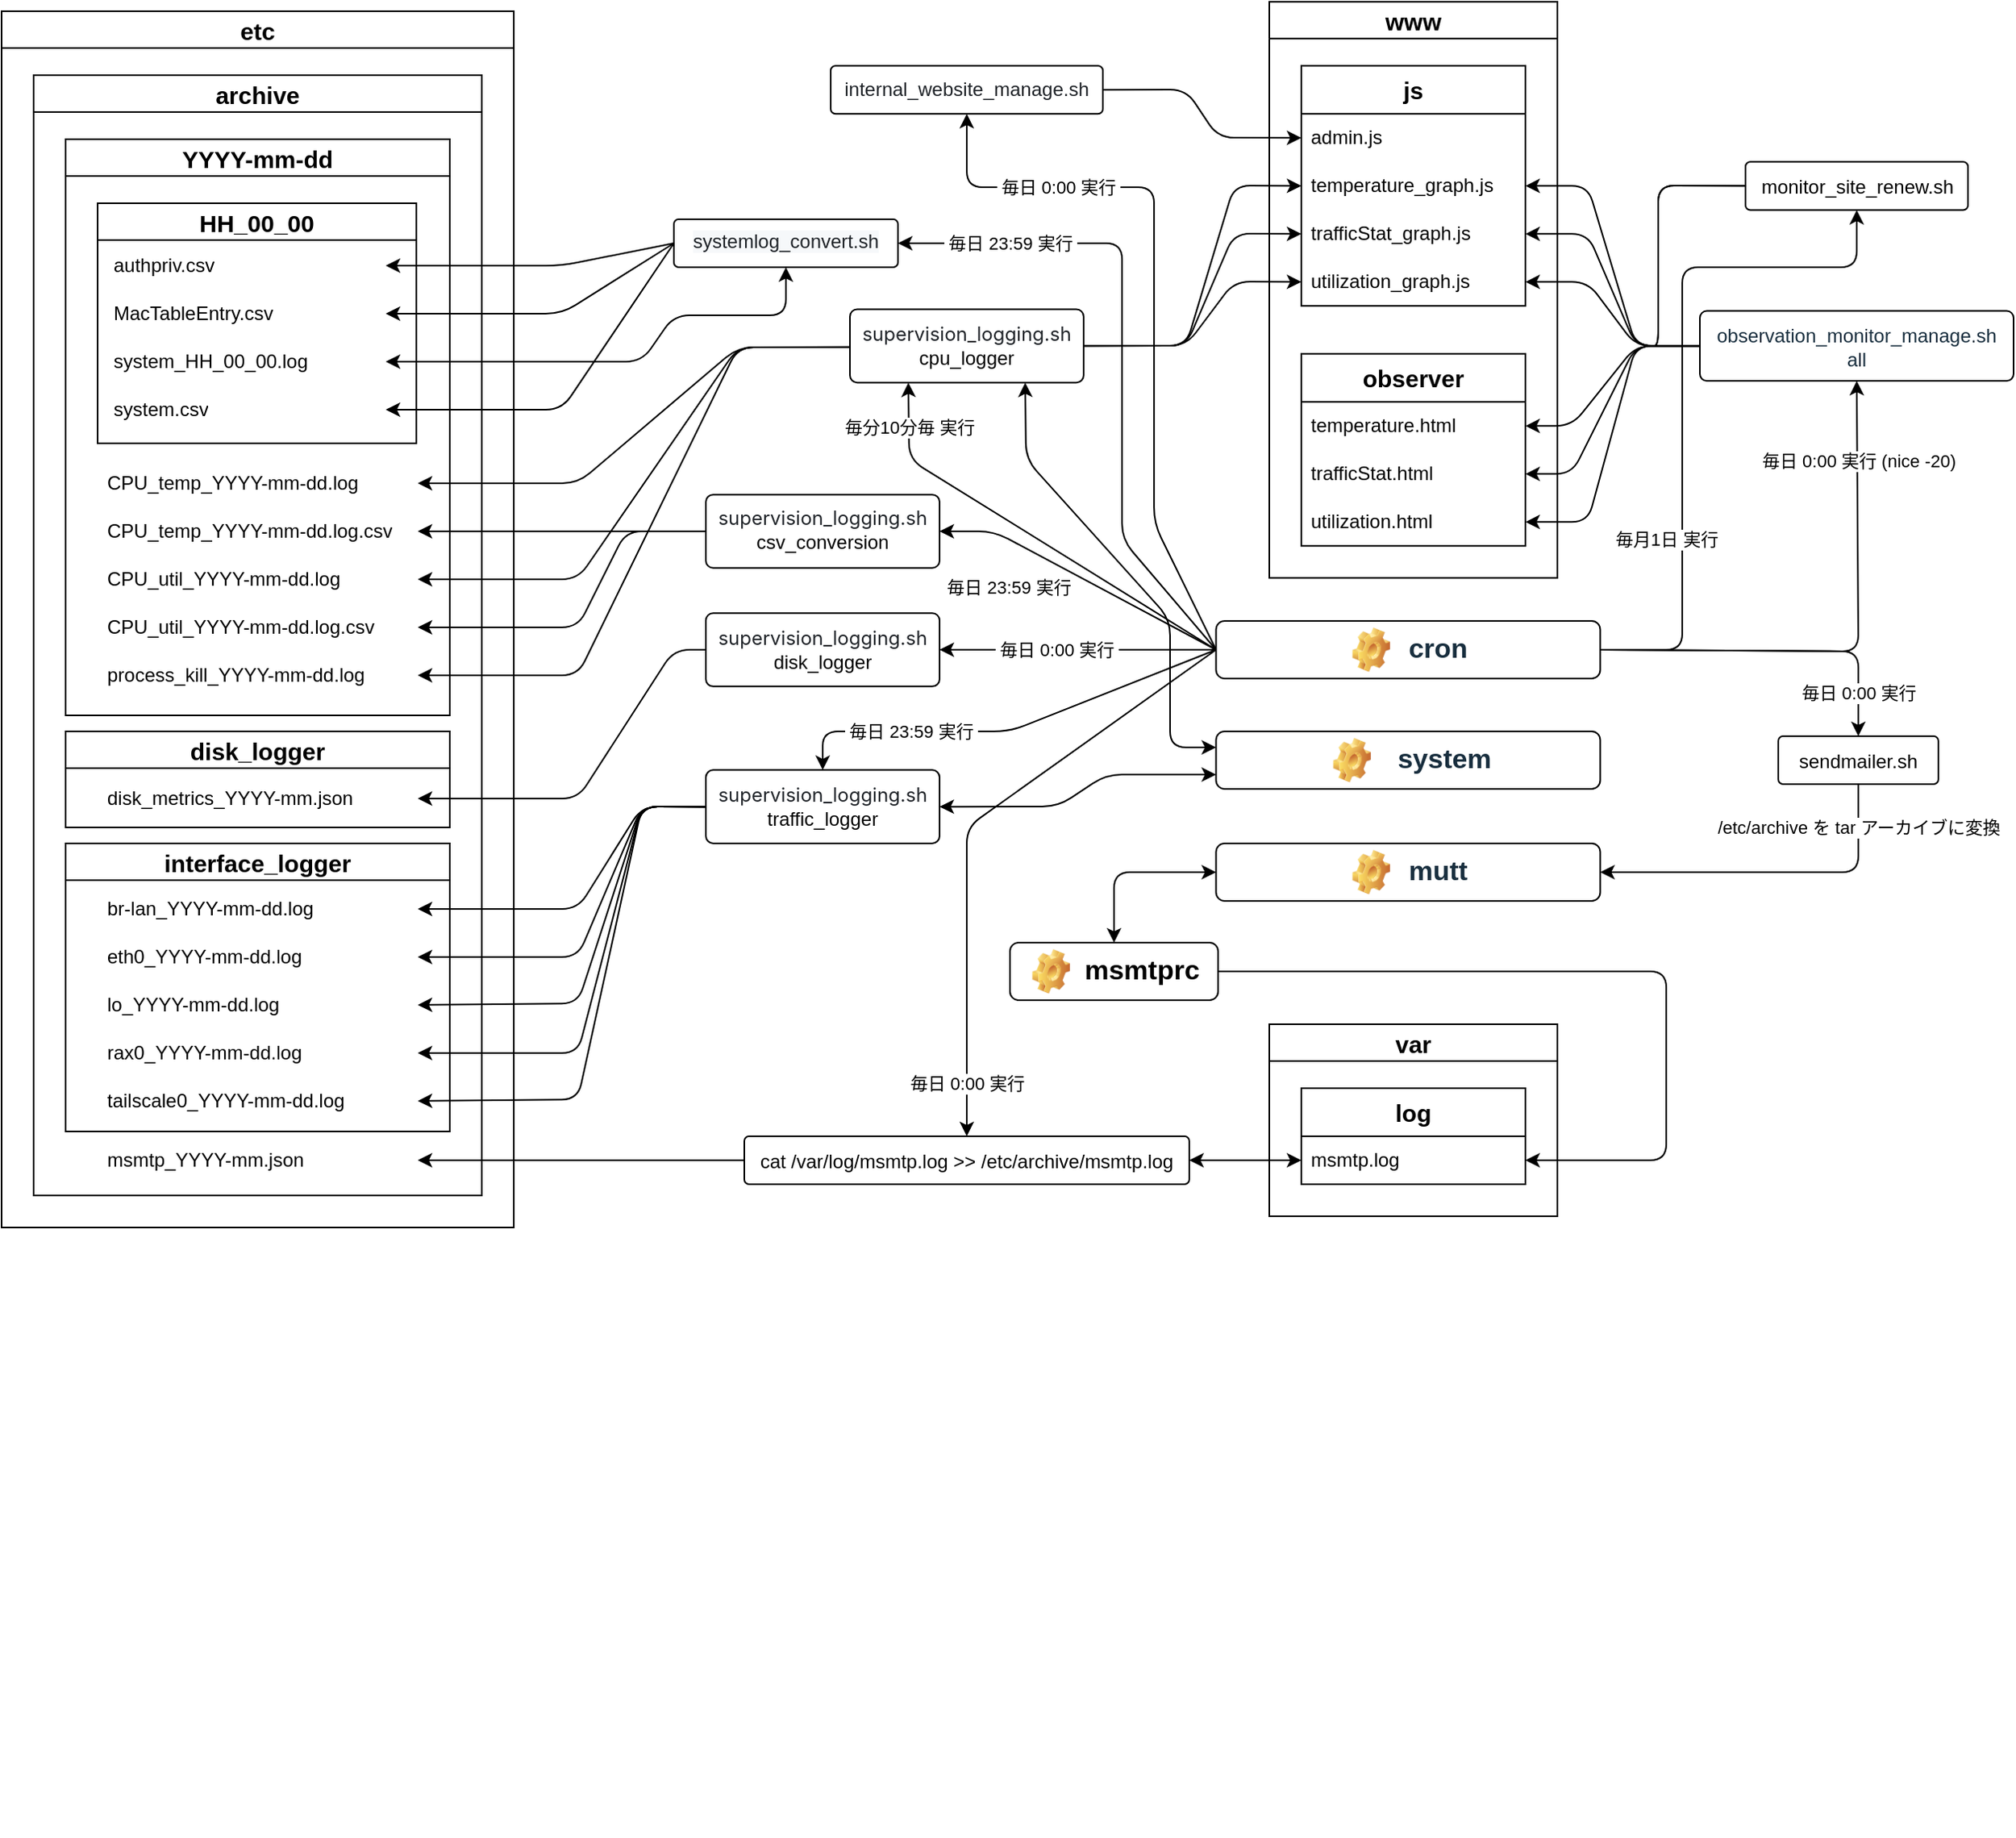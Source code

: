 <mxfile version="24.7.17">
  <diagram name="ページ1" id="POTG8XySrepqZoLcC0DG">
    <mxGraphModel dx="5267" dy="4436" grid="1" gridSize="10" guides="1" tooltips="1" connect="1" arrows="1" fold="1" page="1" pageScale="1" pageWidth="827" pageHeight="1169" math="0" shadow="0">
      <root>
        <mxCell id="0" />
        <mxCell id="1" parent="0" />
        <mxCell id="xPqBgnL-eaIDLJrNf_FH-5" value="&lt;font style=&quot;font-size: 15px;&quot;&gt;js&lt;/font&gt;" style="swimlane;fontStyle=1;childLayout=stackLayout;horizontal=1;startSize=30;horizontalStack=0;resizeParent=1;resizeParentMax=0;resizeLast=0;collapsible=1;marginBottom=0;whiteSpace=wrap;html=1;" parent="1" vertex="1">
          <mxGeometry x="52" y="174.15" width="140" height="150" as="geometry" />
        </mxCell>
        <UserObject label="admin.js" id="xPqBgnL-eaIDLJrNf_FH-6">
          <mxCell style="text;strokeColor=none;fillColor=none;align=left;verticalAlign=middle;spacingLeft=4;spacingRight=4;overflow=hidden;points=[[0,0.5],[1,0.5]];portConstraint=eastwest;rotatable=0;whiteSpace=wrap;html=1;" parent="xPqBgnL-eaIDLJrNf_FH-5" vertex="1">
            <mxGeometry y="30" width="140" height="30" as="geometry" />
          </mxCell>
        </UserObject>
        <mxCell id="xPqBgnL-eaIDLJrNf_FH-7" value="temperature_graph.js" style="text;strokeColor=none;fillColor=none;align=left;verticalAlign=middle;spacingLeft=4;spacingRight=4;overflow=hidden;points=[[0,0.5],[1,0.5]];portConstraint=eastwest;rotatable=0;whiteSpace=wrap;html=1;" parent="xPqBgnL-eaIDLJrNf_FH-5" vertex="1">
          <mxGeometry y="60" width="140" height="30" as="geometry" />
        </mxCell>
        <mxCell id="xPqBgnL-eaIDLJrNf_FH-8" value="trafficStat_graph.js" style="text;strokeColor=none;fillColor=none;align=left;verticalAlign=middle;spacingLeft=4;spacingRight=4;overflow=hidden;points=[[0,0.5],[1,0.5]];portConstraint=eastwest;rotatable=0;whiteSpace=wrap;html=1;" parent="xPqBgnL-eaIDLJrNf_FH-5" vertex="1">
          <mxGeometry y="90" width="140" height="30" as="geometry" />
        </mxCell>
        <UserObject label="utilization_graph.js" id="xPqBgnL-eaIDLJrNf_FH-9">
          <mxCell style="text;strokeColor=none;fillColor=none;align=left;verticalAlign=middle;spacingLeft=4;spacingRight=4;overflow=hidden;points=[[0,0.5],[1,0.5]];portConstraint=eastwest;rotatable=0;whiteSpace=wrap;html=1;" parent="xPqBgnL-eaIDLJrNf_FH-5" vertex="1">
            <mxGeometry y="120" width="140" height="30" as="geometry" />
          </mxCell>
        </UserObject>
        <mxCell id="xPqBgnL-eaIDLJrNf_FH-11" value="&lt;font style=&quot;font-size: 15px;&quot;&gt;www&lt;/font&gt;" style="swimlane;whiteSpace=wrap;html=1;" parent="1" vertex="1">
          <mxGeometry x="32" y="134.15" width="180" height="360" as="geometry" />
        </mxCell>
        <mxCell id="xPqBgnL-eaIDLJrNf_FH-1" value="&lt;font style=&quot;font-size: 15px;&quot;&gt;observer&lt;/font&gt;" style="swimlane;fontStyle=1;childLayout=stackLayout;horizontal=1;startSize=30;horizontalStack=0;resizeParent=1;resizeParentMax=0;resizeLast=0;collapsible=1;marginBottom=0;whiteSpace=wrap;html=1;" parent="xPqBgnL-eaIDLJrNf_FH-11" vertex="1">
          <mxGeometry x="20" y="220" width="140" height="120" as="geometry" />
        </mxCell>
        <mxCell id="xPqBgnL-eaIDLJrNf_FH-2" value="temperature.html" style="text;strokeColor=none;fillColor=none;align=left;verticalAlign=middle;spacingLeft=4;spacingRight=4;overflow=hidden;points=[[0,0.5],[1,0.5]];portConstraint=eastwest;rotatable=0;whiteSpace=wrap;html=1;" parent="xPqBgnL-eaIDLJrNf_FH-1" vertex="1">
          <mxGeometry y="30" width="140" height="30" as="geometry" />
        </mxCell>
        <mxCell id="xPqBgnL-eaIDLJrNf_FH-3" value="trafficStat.html" style="text;strokeColor=none;fillColor=none;align=left;verticalAlign=middle;spacingLeft=4;spacingRight=4;overflow=hidden;points=[[0,0.5],[1,0.5]];portConstraint=eastwest;rotatable=0;whiteSpace=wrap;html=1;" parent="xPqBgnL-eaIDLJrNf_FH-1" vertex="1">
          <mxGeometry y="60" width="140" height="30" as="geometry" />
        </mxCell>
        <mxCell id="xPqBgnL-eaIDLJrNf_FH-4" value="utilization.html" style="text;strokeColor=none;fillColor=none;align=left;verticalAlign=middle;spacingLeft=4;spacingRight=4;overflow=hidden;points=[[0,0.5],[1,0.5]];portConstraint=eastwest;rotatable=0;whiteSpace=wrap;html=1;" parent="xPqBgnL-eaIDLJrNf_FH-1" vertex="1">
          <mxGeometry y="90" width="140" height="30" as="geometry" />
        </mxCell>
        <mxCell id="xPqBgnL-eaIDLJrNf_FH-190" value="" style="html=1;rounded=1;curved=0;sourcePerimeterSpacing=0;targetPerimeterSpacing=0;startSize=6;endSize=6;noEdgeStyle=1;orthogonal=1;entryX=1;entryY=0.5;entryDx=0;entryDy=0;exitX=0;exitY=0.5;exitDx=0;exitDy=0;" parent="1" source="xPqBgnL-eaIDLJrNf_FH-167" target="xPqBgnL-eaIDLJrNf_FH-7" edge="1">
          <mxGeometry relative="1" as="geometry">
            <mxPoint x="222" y="231.65" as="sourcePoint" />
            <mxPoint x="272" y="204.15" as="targetPoint" />
            <Array as="points">
              <mxPoint x="261" y="349.15" />
              <mxPoint x="231" y="249.15" />
            </Array>
          </mxGeometry>
        </mxCell>
        <mxCell id="xPqBgnL-eaIDLJrNf_FH-196" value="" style="html=1;rounded=1;curved=0;sourcePerimeterSpacing=0;targetPerimeterSpacing=0;startSize=6;endSize=6;noEdgeStyle=1;orthogonal=1;entryX=1;entryY=0.5;entryDx=0;entryDy=0;exitX=0;exitY=0.5;exitDx=0;exitDy=0;" parent="1" source="xPqBgnL-eaIDLJrNf_FH-167" target="xPqBgnL-eaIDLJrNf_FH-8" edge="1">
          <mxGeometry relative="1" as="geometry">
            <mxPoint x="382" y="275.15" as="sourcePoint" />
            <mxPoint x="202" y="259.15" as="targetPoint" />
            <Array as="points">
              <mxPoint x="261" y="349.15" />
              <mxPoint x="231" y="279.15" />
            </Array>
          </mxGeometry>
        </mxCell>
        <mxCell id="xPqBgnL-eaIDLJrNf_FH-197" value="" style="html=1;rounded=1;curved=0;sourcePerimeterSpacing=0;targetPerimeterSpacing=0;startSize=6;endSize=6;noEdgeStyle=1;orthogonal=1;entryX=1;entryY=0.5;entryDx=0;entryDy=0;exitX=0;exitY=0.5;exitDx=0;exitDy=0;" parent="1" source="xPqBgnL-eaIDLJrNf_FH-167" target="xPqBgnL-eaIDLJrNf_FH-9" edge="1">
          <mxGeometry relative="1" as="geometry">
            <mxPoint x="382" y="275.15" as="sourcePoint" />
            <mxPoint x="202" y="289.15" as="targetPoint" />
            <Array as="points">
              <mxPoint x="261" y="349.15" />
              <mxPoint x="231" y="309.15" />
            </Array>
          </mxGeometry>
        </mxCell>
        <mxCell id="_yV6Y9GvnwlzQ7EZrmGs-10" value="" style="html=1;rounded=1;curved=0;sourcePerimeterSpacing=0;targetPerimeterSpacing=0;startSize=6;endSize=6;noEdgeStyle=1;orthogonal=1;entryX=0;entryY=0.5;entryDx=0;entryDy=0;exitX=1;exitY=0.5;exitDx=0;exitDy=0;" parent="1" source="_yV6Y9GvnwlzQ7EZrmGs-13" target="xPqBgnL-eaIDLJrNf_FH-7" edge="1">
          <mxGeometry relative="1" as="geometry">
            <mxPoint x="-139" y="344.15" as="sourcePoint" />
            <mxPoint x="-219" y="394.15" as="targetPoint" />
            <Array as="points">
              <mxPoint x="-20" y="349" />
              <mxPoint x="10" y="249" />
            </Array>
          </mxGeometry>
        </mxCell>
        <mxCell id="_yV6Y9GvnwlzQ7EZrmGs-11" value="" style="html=1;rounded=1;curved=0;sourcePerimeterSpacing=0;targetPerimeterSpacing=0;startSize=6;endSize=6;noEdgeStyle=1;orthogonal=1;entryX=0;entryY=0.5;entryDx=0;entryDy=0;exitX=1;exitY=0.5;exitDx=0;exitDy=0;strokeColor=default;" parent="1" source="_yV6Y9GvnwlzQ7EZrmGs-13" target="xPqBgnL-eaIDLJrNf_FH-8" edge="1">
          <mxGeometry relative="1" as="geometry">
            <mxPoint x="-99" y="404.15" as="sourcePoint" />
            <mxPoint x="52" y="509.15" as="targetPoint" />
            <Array as="points">
              <mxPoint x="-20" y="349" />
              <mxPoint x="10" y="279" />
            </Array>
          </mxGeometry>
        </mxCell>
        <mxCell id="_yV6Y9GvnwlzQ7EZrmGs-12" value="" style="html=1;rounded=1;curved=0;sourcePerimeterSpacing=0;targetPerimeterSpacing=0;startSize=6;endSize=6;noEdgeStyle=1;orthogonal=1;entryX=0;entryY=0.5;entryDx=0;entryDy=0;exitX=1;exitY=0.5;exitDx=0;exitDy=0;" parent="1" source="_yV6Y9GvnwlzQ7EZrmGs-13" target="xPqBgnL-eaIDLJrNf_FH-9" edge="1">
          <mxGeometry relative="1" as="geometry">
            <mxPoint x="-159" y="364.15" as="sourcePoint" />
            <mxPoint x="-6" y="524.15" as="targetPoint" />
            <Array as="points">
              <mxPoint x="-20" y="349" />
              <mxPoint x="10" y="309" />
            </Array>
          </mxGeometry>
        </mxCell>
        <mxCell id="_yV6Y9GvnwlzQ7EZrmGs-13" value="&lt;span style=&quot;color: rgb(31, 35, 40); font-family: -apple-system, &amp;quot;system-ui&amp;quot;, &amp;quot;Segoe UI&amp;quot;, &amp;quot;Noto Sans&amp;quot;, Helvetica, Arial, sans-serif, &amp;quot;Apple Color Emoji&amp;quot;, &amp;quot;Segoe UI Emoji&amp;quot;; background-color: rgb(255, 255, 255);&quot;&gt;supervision_logging.sh&lt;/span&gt;&lt;div&gt;&lt;p style=&quot;margin: 0px; font-variant-numeric: normal; font-variant-east-asian: normal; font-variant-alternates: normal; font-size-adjust: none; font-kerning: auto; font-optical-sizing: auto; font-feature-settings: normal; font-variation-settings: normal; font-variant-position: normal; font-stretch: normal; line-height: normal; color: rgb(0, 0, 0);&quot; class=&quot;p1&quot;&gt;cpu_logger&lt;/p&gt;&lt;/div&gt;" style="rounded=1;arcSize=10;whiteSpace=wrap;html=1;align=center;spacingBottom=1;spacingTop=0;labelBackgroundColor=none;fillColor=default;strokeColor=#000000;fontColor=#182E3E;" parent="1" vertex="1">
          <mxGeometry x="-230" y="326.23" width="146" height="45.85" as="geometry" />
        </mxCell>
        <mxCell id="_yV6Y9GvnwlzQ7EZrmGs-17" value="&lt;span style=&quot;color: rgb(31, 35, 40); text-align: start; background-color: rgb(255, 255, 255);&quot;&gt;&lt;font face=&quot;Helvetica&quot; style=&quot;font-size: 12px;&quot;&gt;internal_website_manage.sh&lt;/font&gt;&lt;/span&gt;" style="rounded=1;arcSize=10;whiteSpace=wrap;html=1;align=center;spacingBottom=0;spacingTop=0;labelBackgroundColor=none;fillColor=default;strokeColor=#000000;fontColor=#182E3E;" parent="1" vertex="1">
          <mxGeometry x="-242" y="174.15" width="170" height="30" as="geometry" />
        </mxCell>
        <mxCell id="_yV6Y9GvnwlzQ7EZrmGs-18" value="" style="endArrow=classic;html=1;rounded=1;entryX=0.5;entryY=1;entryDx=0;entryDy=0;exitX=0;exitY=0.5;exitDx=0;exitDy=0;curved=0;" parent="1" source="_yV6Y9GvnwlzQ7EZrmGs-44" target="_yV6Y9GvnwlzQ7EZrmGs-17" edge="1">
          <mxGeometry width="50" height="50" relative="1" as="geometry">
            <mxPoint x="37" y="78.15" as="sourcePoint" />
            <mxPoint x="-161" y="344.15" as="targetPoint" />
            <Array as="points">
              <mxPoint x="-40" y="460" />
              <mxPoint x="-40" y="320" />
              <mxPoint x="-40" y="250" />
              <mxPoint x="-110" y="250" />
              <mxPoint x="-157" y="250" />
            </Array>
          </mxGeometry>
        </mxCell>
        <mxCell id="_yV6Y9GvnwlzQ7EZrmGs-29" value="&amp;nbsp;毎日 0:00 実行&amp;nbsp;" style="edgeLabel;html=1;align=center;verticalAlign=middle;resizable=0;points=[];" parent="_yV6Y9GvnwlzQ7EZrmGs-18" vertex="1" connectable="0">
          <mxGeometry x="0.476" y="1" relative="1" as="geometry">
            <mxPoint x="-18" y="-1" as="offset" />
          </mxGeometry>
        </mxCell>
        <mxCell id="_yV6Y9GvnwlzQ7EZrmGs-19" value="" style="html=1;rounded=1;curved=0;sourcePerimeterSpacing=0;targetPerimeterSpacing=0;startSize=6;endSize=6;noEdgeStyle=1;orthogonal=1;entryX=0;entryY=0.5;entryDx=0;entryDy=0;exitX=1;exitY=0.5;exitDx=0;exitDy=0;" parent="1" source="_yV6Y9GvnwlzQ7EZrmGs-17" target="xPqBgnL-eaIDLJrNf_FH-6" edge="1">
          <mxGeometry relative="1" as="geometry">
            <mxPoint x="-83" y="359.15" as="sourcePoint" />
            <mxPoint x="62" y="409.15" as="targetPoint" />
            <Array as="points">
              <mxPoint x="-20" y="189" />
              <mxPoint y="219" />
            </Array>
          </mxGeometry>
        </mxCell>
        <mxCell id="_yV6Y9GvnwlzQ7EZrmGs-43" value="" style="group" parent="1" vertex="1" connectable="0">
          <mxGeometry y="521" width="240" height="36" as="geometry" />
        </mxCell>
        <mxCell id="_yV6Y9GvnwlzQ7EZrmGs-44" value="" style="rounded=1;whiteSpace=wrap;html=1;" parent="_yV6Y9GvnwlzQ7EZrmGs-43" vertex="1">
          <mxGeometry x="-1.263" width="240" height="36" as="geometry" />
        </mxCell>
        <mxCell id="_yV6Y9GvnwlzQ7EZrmGs-45" value="" style="shape=image;html=1;verticalLabelPosition=bottom;verticalAlign=top;imageAspect=1;aspect=fixed;image=img/clipart/Gear_128x128.png;container=0;labelBackgroundColor=none;fillColor=none;strokeColor=#BAC8D3;fontColor=#182E3E;" parent="_yV6Y9GvnwlzQ7EZrmGs-43" vertex="1">
          <mxGeometry x="83.842" y="4.15" width="23.62" height="27.7" as="geometry" />
        </mxCell>
        <mxCell id="_yV6Y9GvnwlzQ7EZrmGs-46" value="cron" style="text;html=1;align=center;verticalAlign=middle;resizable=0;points=[];autosize=1;strokeColor=none;fillColor=none;fontSize=17;labelBackgroundColor=none;fontColor=#182E3E;fontStyle=1" parent="_yV6Y9GvnwlzQ7EZrmGs-43" vertex="1">
          <mxGeometry x="106.998" y="3.0" width="60" height="30" as="geometry" />
        </mxCell>
        <mxCell id="_yV6Y9GvnwlzQ7EZrmGs-47" value="" style="endArrow=classic;html=1;rounded=1;curved=0;entryX=0.5;entryY=1;entryDx=0;entryDy=0;exitX=1;exitY=0.5;exitDx=0;exitDy=0;" parent="1" source="_yV6Y9GvnwlzQ7EZrmGs-44" target="xPqBgnL-eaIDLJrNf_FH-167" edge="1">
          <mxGeometry width="50" height="50" relative="1" as="geometry">
            <mxPoint x="224" y="78" as="sourcePoint" />
            <mxPoint x="419" y="344" as="targetPoint" />
            <Array as="points">
              <mxPoint x="400" y="540" />
            </Array>
          </mxGeometry>
        </mxCell>
        <mxCell id="_yV6Y9GvnwlzQ7EZrmGs-48" value="毎日 0:00 実行 (nice -20)" style="edgeLabel;html=1;align=center;verticalAlign=middle;resizable=0;points=[];" parent="_yV6Y9GvnwlzQ7EZrmGs-47" vertex="1" connectable="0">
          <mxGeometry x="0.737" relative="1" as="geometry">
            <mxPoint y="6" as="offset" />
          </mxGeometry>
        </mxCell>
        <mxCell id="_yV6Y9GvnwlzQ7EZrmGs-49" value="" style="endArrow=classic;html=1;rounded=1;curved=0;exitX=0;exitY=0.5;exitDx=0;exitDy=0;entryX=0.25;entryY=1;entryDx=0;entryDy=0;" parent="1" source="_yV6Y9GvnwlzQ7EZrmGs-44" target="_yV6Y9GvnwlzQ7EZrmGs-13" edge="1">
          <mxGeometry width="50" height="50" relative="1" as="geometry">
            <mxPoint x="18" y="450" as="sourcePoint" />
            <mxPoint x="-157" y="380" as="targetPoint" />
            <Array as="points">
              <mxPoint x="-193" y="420" />
            </Array>
          </mxGeometry>
        </mxCell>
        <mxCell id="_yV6Y9GvnwlzQ7EZrmGs-50" value="毎分10分毎 実行" style="edgeLabel;html=1;align=center;verticalAlign=middle;resizable=0;points=[];" parent="_yV6Y9GvnwlzQ7EZrmGs-49" vertex="1" connectable="0">
          <mxGeometry x="0.739" relative="1" as="geometry">
            <mxPoint y="-8" as="offset" />
          </mxGeometry>
        </mxCell>
        <mxCell id="_yV6Y9GvnwlzQ7EZrmGs-51" value="&lt;p style=&quot;margin: 0px; font-variant-numeric: normal; font-variant-east-asian: normal; font-variant-alternates: normal; font-size-adjust: none; font-kerning: auto; font-optical-sizing: auto; font-feature-settings: normal; font-variation-settings: normal; font-variant-position: normal; font-stretch: normal; line-height: normal; color: rgb(0, 0, 0); text-align: start;&quot; class=&quot;p1&quot;&gt;cat /var/log/msmtp.log &amp;gt;&amp;gt; /etc/archive/msmtp.log&lt;/p&gt;" style="rounded=1;arcSize=10;whiteSpace=wrap;html=1;align=center;spacingBottom=0;spacingTop=0;labelBackgroundColor=none;fillColor=default;strokeColor=#000000;fontColor=#182E3E;" parent="1" vertex="1">
          <mxGeometry x="-296" y="843" width="278" height="30" as="geometry" />
        </mxCell>
        <mxCell id="_yV6Y9GvnwlzQ7EZrmGs-52" value="" style="group" parent="1" vertex="1" connectable="0">
          <mxGeometry x="32" y="773" width="180" height="120" as="geometry" />
        </mxCell>
        <mxCell id="_yV6Y9GvnwlzQ7EZrmGs-30" value="&lt;font style=&quot;font-size: 15px;&quot;&gt;log&lt;/font&gt;" style="swimlane;fontStyle=1;childLayout=stackLayout;horizontal=1;startSize=30;horizontalStack=0;resizeParent=1;resizeParentMax=0;resizeLast=0;collapsible=1;marginBottom=0;whiteSpace=wrap;html=1;" parent="_yV6Y9GvnwlzQ7EZrmGs-52" vertex="1">
          <mxGeometry x="20" y="40" width="140" height="60" as="geometry" />
        </mxCell>
        <UserObject label="msmtp.log" id="_yV6Y9GvnwlzQ7EZrmGs-31">
          <mxCell style="text;strokeColor=none;fillColor=none;align=left;verticalAlign=middle;spacingLeft=4;spacingRight=4;overflow=hidden;points=[[0,0.5],[1,0.5]];portConstraint=eastwest;rotatable=0;whiteSpace=wrap;html=1;" parent="_yV6Y9GvnwlzQ7EZrmGs-30" vertex="1">
            <mxGeometry y="30" width="140" height="30" as="geometry" />
          </mxCell>
        </UserObject>
        <mxCell id="_yV6Y9GvnwlzQ7EZrmGs-35" value="&lt;font style=&quot;font-size: 15px;&quot;&gt;var&lt;/font&gt;" style="swimlane;whiteSpace=wrap;html=1;" parent="_yV6Y9GvnwlzQ7EZrmGs-52" vertex="1">
          <mxGeometry width="180" height="120" as="geometry" />
        </mxCell>
        <mxCell id="xPqBgnL-eaIDLJrNf_FH-167" value="&lt;font style=&quot;font-size: 12px;&quot;&gt;observation_monitor_manage.sh&lt;/font&gt;&lt;div style=&quot;&quot;&gt;&lt;font style=&quot;font-size: 12px;&quot;&gt;all&lt;/font&gt;&lt;/div&gt;" style="rounded=1;arcSize=10;whiteSpace=wrap;html=1;align=center;spacingBottom=-2;spacingTop=0;labelBackgroundColor=none;fillColor=default;strokeColor=#000000;fontColor=#182E3E;verticalAlign=middle;horizontal=1;spacing=2;" parent="1" vertex="1">
          <mxGeometry x="301" y="327.27" width="196" height="43.77" as="geometry" />
        </mxCell>
        <mxCell id="xPqBgnL-eaIDLJrNf_FH-198" value="" style="html=1;rounded=1;curved=0;sourcePerimeterSpacing=0;targetPerimeterSpacing=0;startSize=6;endSize=6;noEdgeStyle=1;orthogonal=1;entryX=1;entryY=0.5;entryDx=0;entryDy=0;exitX=0;exitY=0.5;exitDx=0;exitDy=0;" parent="1" source="xPqBgnL-eaIDLJrNf_FH-167" target="xPqBgnL-eaIDLJrNf_FH-2" edge="1">
          <mxGeometry relative="1" as="geometry">
            <mxPoint x="382" y="275.15" as="sourcePoint" />
            <mxPoint x="202" y="319.15" as="targetPoint" />
            <Array as="points">
              <mxPoint x="261" y="349.15" />
              <mxPoint x="221" y="399.15" />
            </Array>
          </mxGeometry>
        </mxCell>
        <mxCell id="xPqBgnL-eaIDLJrNf_FH-199" value="" style="html=1;rounded=1;curved=0;sourcePerimeterSpacing=0;targetPerimeterSpacing=0;startSize=6;endSize=6;noEdgeStyle=1;orthogonal=1;entryX=1;entryY=0.5;entryDx=0;entryDy=0;exitX=0;exitY=0.5;exitDx=0;exitDy=0;" parent="1" source="xPqBgnL-eaIDLJrNf_FH-167" target="xPqBgnL-eaIDLJrNf_FH-3" edge="1">
          <mxGeometry relative="1" as="geometry">
            <mxPoint x="392" y="285.15" as="sourcePoint" />
            <mxPoint x="212" y="329.15" as="targetPoint" />
            <Array as="points">
              <mxPoint x="261" y="349.15" />
              <mxPoint x="221" y="429.15" />
            </Array>
          </mxGeometry>
        </mxCell>
        <mxCell id="xPqBgnL-eaIDLJrNf_FH-200" value="" style="html=1;rounded=1;curved=0;sourcePerimeterSpacing=0;targetPerimeterSpacing=0;startSize=6;endSize=6;noEdgeStyle=1;orthogonal=1;entryX=1;entryY=0.5;entryDx=0;entryDy=0;exitX=0;exitY=0.5;exitDx=0;exitDy=0;" parent="1" source="xPqBgnL-eaIDLJrNf_FH-167" target="xPqBgnL-eaIDLJrNf_FH-4" edge="1">
          <mxGeometry relative="1" as="geometry">
            <mxPoint x="402" y="295.15" as="sourcePoint" />
            <mxPoint x="222" y="339.15" as="targetPoint" />
            <Array as="points">
              <mxPoint x="261" y="349.15" />
              <mxPoint x="231" y="459.15" />
            </Array>
          </mxGeometry>
        </mxCell>
        <mxCell id="_yV6Y9GvnwlzQ7EZrmGs-57" value="" style="endArrow=classic;html=1;rounded=1;curved=0;entryX=0.5;entryY=0;entryDx=0;entryDy=0;exitX=0;exitY=0.5;exitDx=0;exitDy=0;" parent="1" source="_yV6Y9GvnwlzQ7EZrmGs-44" target="_yV6Y9GvnwlzQ7EZrmGs-51" edge="1">
          <mxGeometry width="50" height="50" relative="1" as="geometry">
            <mxPoint x="-110" y="540" as="sourcePoint" />
            <mxPoint x="-147" y="382" as="targetPoint" />
            <Array as="points">
              <mxPoint x="-157" y="650" />
            </Array>
          </mxGeometry>
        </mxCell>
        <mxCell id="_yV6Y9GvnwlzQ7EZrmGs-58" value="毎日 0:00 実行" style="edgeLabel;html=1;align=center;verticalAlign=middle;resizable=0;points=[];" parent="_yV6Y9GvnwlzQ7EZrmGs-57" vertex="1" connectable="0">
          <mxGeometry x="0.739" relative="1" as="geometry">
            <mxPoint y="17" as="offset" />
          </mxGeometry>
        </mxCell>
        <mxCell id="_yV6Y9GvnwlzQ7EZrmGs-64" value="" style="group" parent="1" vertex="1" connectable="0">
          <mxGeometry x="-690" y="360" width="380" height="920" as="geometry" />
        </mxCell>
        <mxCell id="_yV6Y9GvnwlzQ7EZrmGs-103" value="" style="group;fillColor=default;" parent="1" vertex="1" connectable="0">
          <mxGeometry x="-760" y="140" width="320" height="760" as="geometry" />
        </mxCell>
        <mxCell id="_yV6Y9GvnwlzQ7EZrmGs-73" value="" style="group" parent="_yV6Y9GvnwlzQ7EZrmGs-103" vertex="1" connectable="0">
          <mxGeometry x="60" y="120" width="200" height="150" as="geometry" />
        </mxCell>
        <mxCell id="_yV6Y9GvnwlzQ7EZrmGs-74" value="&lt;span style=&quot;font-size: 15px;&quot;&gt;HH_00_00&lt;/span&gt;" style="swimlane;whiteSpace=wrap;html=1;" parent="_yV6Y9GvnwlzQ7EZrmGs-73" vertex="1">
          <mxGeometry width="199.13" height="150" as="geometry" />
        </mxCell>
        <UserObject label="system.csv" id="_yV6Y9GvnwlzQ7EZrmGs-84">
          <mxCell style="text;strokeColor=none;fillColor=none;align=left;verticalAlign=middle;spacingLeft=4;spacingRight=4;overflow=hidden;points=[[0,0.5],[1,0.5]];portConstraint=eastwest;rotatable=0;whiteSpace=wrap;html=1;" parent="_yV6Y9GvnwlzQ7EZrmGs-74" vertex="1">
            <mxGeometry x="4" y="114" width="176" height="30" as="geometry" />
          </mxCell>
        </UserObject>
        <UserObject label="authpriv.csv" id="_yV6Y9GvnwlzQ7EZrmGs-80">
          <mxCell style="text;strokeColor=none;fillColor=none;align=left;verticalAlign=middle;spacingLeft=4;spacingRight=4;overflow=hidden;points=[[0,0.5],[1,0.5]];portConstraint=eastwest;rotatable=0;whiteSpace=wrap;html=1;" parent="_yV6Y9GvnwlzQ7EZrmGs-73" vertex="1">
            <mxGeometry x="4" y="24" width="176" height="30" as="geometry" />
          </mxCell>
        </UserObject>
        <UserObject label="MacTableEntry.csv" id="_yV6Y9GvnwlzQ7EZrmGs-81">
          <mxCell style="text;strokeColor=none;fillColor=none;align=left;verticalAlign=middle;spacingLeft=4;spacingRight=4;overflow=hidden;points=[[0,0.5],[1,0.5]];portConstraint=eastwest;rotatable=0;whiteSpace=wrap;html=1;" parent="_yV6Y9GvnwlzQ7EZrmGs-73" vertex="1">
            <mxGeometry x="4" y="54" width="176" height="30" as="geometry" />
          </mxCell>
        </UserObject>
        <UserObject label="system_HH_00_00.log" id="_yV6Y9GvnwlzQ7EZrmGs-82">
          <mxCell style="text;strokeColor=none;fillColor=none;align=left;verticalAlign=middle;spacingLeft=4;spacingRight=4;overflow=hidden;points=[[0,0.5],[1,0.5]];portConstraint=eastwest;rotatable=0;whiteSpace=wrap;html=1;" parent="_yV6Y9GvnwlzQ7EZrmGs-73" vertex="1">
            <mxGeometry x="4" y="84" width="176" height="30" as="geometry" />
          </mxCell>
        </UserObject>
        <mxCell id="_yV6Y9GvnwlzQ7EZrmGs-72" value="&lt;span style=&quot;font-size: 15px;&quot;&gt;YYYY-mm-dd&lt;/span&gt;" style="swimlane;whiteSpace=wrap;html=1;" parent="_yV6Y9GvnwlzQ7EZrmGs-103" vertex="1">
          <mxGeometry x="40" y="80" width="240" height="360" as="geometry" />
        </mxCell>
        <UserObject label="process_kill_YYYY-mm-dd.log" id="_yV6Y9GvnwlzQ7EZrmGs-79">
          <mxCell style="text;strokeColor=none;fillColor=none;align=left;verticalAlign=middle;spacingLeft=4;spacingRight=4;overflow=hidden;points=[[0,0.5],[1,0.5]];portConstraint=eastwest;rotatable=0;whiteSpace=wrap;html=1;" parent="_yV6Y9GvnwlzQ7EZrmGs-103" vertex="1">
            <mxGeometry x="60" y="400" width="200" height="30" as="geometry" />
          </mxCell>
        </UserObject>
        <UserObject label="CPU_util_YYYY-mm-dd.log.csv" id="_yV6Y9GvnwlzQ7EZrmGs-77">
          <mxCell style="text;strokeColor=none;fillColor=none;align=left;verticalAlign=middle;spacingLeft=4;spacingRight=4;overflow=hidden;points=[[0,0.5],[1,0.5]];portConstraint=eastwest;rotatable=0;whiteSpace=wrap;html=1;" parent="_yV6Y9GvnwlzQ7EZrmGs-103" vertex="1">
            <mxGeometry x="60" y="370" width="200" height="30" as="geometry" />
          </mxCell>
        </UserObject>
        <UserObject label="CPU_util_YYYY-mm-dd.log" id="_yV6Y9GvnwlzQ7EZrmGs-76">
          <mxCell style="text;strokeColor=none;fillColor=none;align=left;verticalAlign=middle;spacingLeft=4;spacingRight=4;overflow=hidden;points=[[0,0.5],[1,0.5]];portConstraint=eastwest;rotatable=0;whiteSpace=wrap;html=1;" parent="_yV6Y9GvnwlzQ7EZrmGs-103" vertex="1">
            <mxGeometry x="60" y="340" width="200" height="30" as="geometry" />
          </mxCell>
        </UserObject>
        <UserObject label="CPU_temp_YYYY-mm-dd.log.csv" id="_yV6Y9GvnwlzQ7EZrmGs-75">
          <mxCell style="text;strokeColor=none;fillColor=none;align=left;verticalAlign=middle;spacingLeft=4;spacingRight=4;overflow=hidden;points=[[0,0.5],[1,0.5]];portConstraint=eastwest;rotatable=0;whiteSpace=wrap;html=1;" parent="_yV6Y9GvnwlzQ7EZrmGs-103" vertex="1">
            <mxGeometry x="60" y="310" width="200" height="30" as="geometry" />
          </mxCell>
        </UserObject>
        <UserObject label="CPU_temp_YYYY-mm-dd.log" id="_yV6Y9GvnwlzQ7EZrmGs-62">
          <mxCell style="text;strokeColor=none;fillColor=none;align=left;verticalAlign=middle;spacingLeft=4;spacingRight=4;overflow=hidden;points=[[0,0.5],[1,0.5]];portConstraint=eastwest;rotatable=0;whiteSpace=wrap;html=1;" parent="_yV6Y9GvnwlzQ7EZrmGs-103" vertex="1">
            <mxGeometry x="60" y="280" width="200" height="30" as="geometry" />
          </mxCell>
        </UserObject>
        <mxCell id="_yV6Y9GvnwlzQ7EZrmGs-56" value="&lt;font style=&quot;font-size: 15px;&quot;&gt;archive&lt;/font&gt;" style="swimlane;whiteSpace=wrap;html=1;container=0;" parent="_yV6Y9GvnwlzQ7EZrmGs-103" vertex="1">
          <mxGeometry x="20" y="40" width="280" height="700" as="geometry" />
        </mxCell>
        <mxCell id="_yV6Y9GvnwlzQ7EZrmGs-70" value="&lt;font style=&quot;font-size: 15px;&quot;&gt;etc&lt;/font&gt;" style="swimlane;whiteSpace=wrap;html=1;" parent="_yV6Y9GvnwlzQ7EZrmGs-103" vertex="1">
          <mxGeometry width="320" height="760" as="geometry" />
        </mxCell>
        <mxCell id="_yV6Y9GvnwlzQ7EZrmGs-89" value="&lt;span style=&quot;font-size: 15px;&quot;&gt;disk_logger&lt;/span&gt;" style="swimlane;whiteSpace=wrap;html=1;container=0;" parent="_yV6Y9GvnwlzQ7EZrmGs-103" vertex="1">
          <mxGeometry x="40" y="450" width="240" height="60" as="geometry" />
        </mxCell>
        <UserObject label="disk_metrics_YYYY-mm.json" id="_yV6Y9GvnwlzQ7EZrmGs-94">
          <mxCell style="text;strokeColor=none;fillColor=none;align=left;verticalAlign=middle;spacingLeft=4;spacingRight=4;overflow=hidden;points=[[0,0.5],[1,0.5]];portConstraint=eastwest;rotatable=0;whiteSpace=wrap;html=1;" parent="_yV6Y9GvnwlzQ7EZrmGs-103" vertex="1">
            <mxGeometry x="60" y="477" width="200" height="30" as="geometry" />
          </mxCell>
        </UserObject>
        <mxCell id="_yV6Y9GvnwlzQ7EZrmGs-96" value="&lt;span style=&quot;font-size: 15px;&quot;&gt;interface_logger&lt;/span&gt;" style="swimlane;whiteSpace=wrap;html=1;container=0;" parent="_yV6Y9GvnwlzQ7EZrmGs-103" vertex="1">
          <mxGeometry x="40" y="520" width="240" height="180" as="geometry" />
        </mxCell>
        <UserObject label="br-lan_YYYY-mm-dd.log" id="_yV6Y9GvnwlzQ7EZrmGs-97">
          <mxCell style="text;strokeColor=none;fillColor=none;align=left;verticalAlign=middle;spacingLeft=4;spacingRight=4;overflow=hidden;points=[[0,0.5],[1,0.5]];portConstraint=eastwest;rotatable=0;whiteSpace=wrap;html=1;container=0;" parent="_yV6Y9GvnwlzQ7EZrmGs-103" vertex="1">
            <mxGeometry x="60" y="546" width="200" height="30" as="geometry" />
          </mxCell>
        </UserObject>
        <UserObject label="eth0_YYYY-mm-dd.log" id="_yV6Y9GvnwlzQ7EZrmGs-98">
          <mxCell style="text;strokeColor=none;fillColor=none;align=left;verticalAlign=middle;spacingLeft=4;spacingRight=4;overflow=hidden;points=[[0,0.5],[1,0.5]];portConstraint=eastwest;rotatable=0;whiteSpace=wrap;html=1;container=0;" parent="_yV6Y9GvnwlzQ7EZrmGs-103" vertex="1">
            <mxGeometry x="60" y="576" width="200" height="30" as="geometry" />
          </mxCell>
        </UserObject>
        <UserObject label="lo_YYYY-mm-dd.log" id="_yV6Y9GvnwlzQ7EZrmGs-99">
          <mxCell style="text;strokeColor=none;fillColor=none;align=left;verticalAlign=middle;spacingLeft=4;spacingRight=4;overflow=hidden;points=[[0,0.5],[1,0.5]];portConstraint=eastwest;rotatable=0;whiteSpace=wrap;html=1;container=0;" parent="_yV6Y9GvnwlzQ7EZrmGs-103" vertex="1">
            <mxGeometry x="60" y="606" width="200" height="30" as="geometry" />
          </mxCell>
        </UserObject>
        <UserObject label="rax0_YYYY-mm-dd.log" id="_yV6Y9GvnwlzQ7EZrmGs-100">
          <mxCell style="text;strokeColor=none;fillColor=none;align=left;verticalAlign=middle;spacingLeft=4;spacingRight=4;overflow=hidden;points=[[0,0.5],[1,0.5]];portConstraint=eastwest;rotatable=0;whiteSpace=wrap;html=1;container=0;" parent="_yV6Y9GvnwlzQ7EZrmGs-103" vertex="1">
            <mxGeometry x="60" y="636" width="200" height="30" as="geometry" />
          </mxCell>
        </UserObject>
        <UserObject label="tailscale0_YYYY-mm-dd.log" id="_yV6Y9GvnwlzQ7EZrmGs-101">
          <mxCell style="text;strokeColor=none;fillColor=none;align=left;verticalAlign=middle;spacingLeft=4;spacingRight=4;overflow=hidden;points=[[0,0.5],[1,0.5]];portConstraint=eastwest;rotatable=0;whiteSpace=wrap;html=1;container=0;" parent="_yV6Y9GvnwlzQ7EZrmGs-103" vertex="1">
            <mxGeometry x="60" y="666" width="200" height="30" as="geometry" />
          </mxCell>
        </UserObject>
        <UserObject label="msmtp_YYYY-mm.json" id="_yV6Y9GvnwlzQ7EZrmGs-102">
          <mxCell style="text;strokeColor=none;fillColor=none;align=left;verticalAlign=middle;spacingLeft=4;spacingRight=4;overflow=hidden;points=[[0,0.5],[1,0.5]];portConstraint=eastwest;rotatable=0;whiteSpace=wrap;html=1;" parent="_yV6Y9GvnwlzQ7EZrmGs-103" vertex="1">
            <mxGeometry x="60" y="703" width="200" height="30" as="geometry" />
          </mxCell>
        </UserObject>
        <mxCell id="_yV6Y9GvnwlzQ7EZrmGs-104" value="" style="endArrow=classic;html=1;rounded=1;curved=0;exitX=0;exitY=0.5;exitDx=0;exitDy=0;" parent="1" source="_yV6Y9GvnwlzQ7EZrmGs-51" target="_yV6Y9GvnwlzQ7EZrmGs-102" edge="1">
          <mxGeometry width="50" height="50" relative="1" as="geometry">
            <mxPoint x="9" y="549" as="sourcePoint" />
            <mxPoint x="-490" y="858" as="targetPoint" />
            <Array as="points">
              <mxPoint x="-310" y="858" />
            </Array>
          </mxGeometry>
        </mxCell>
        <mxCell id="_yV6Y9GvnwlzQ7EZrmGs-106" value="" style="endArrow=classic;html=1;rounded=1;curved=0;entryX=1;entryY=0.5;entryDx=0;entryDy=0;exitX=0;exitY=0.515;exitDx=0;exitDy=0;exitPerimeter=0;" parent="1" source="_yV6Y9GvnwlzQ7EZrmGs-13" target="_yV6Y9GvnwlzQ7EZrmGs-62" edge="1">
          <mxGeometry width="50" height="50" relative="1" as="geometry">
            <mxPoint x="-250" y="360" as="sourcePoint" />
            <mxPoint x="-410" y="435" as="targetPoint" />
            <Array as="points">
              <mxPoint x="-300" y="350" />
              <mxPoint x="-400" y="435" />
            </Array>
          </mxGeometry>
        </mxCell>
        <mxCell id="_yV6Y9GvnwlzQ7EZrmGs-108" value="" style="endArrow=classic;html=1;rounded=1;curved=0;entryX=1;entryY=0.5;entryDx=0;entryDy=0;exitX=-0.001;exitY=0.517;exitDx=0;exitDy=0;exitPerimeter=0;" parent="1" source="_yV6Y9GvnwlzQ7EZrmGs-13" target="_yV6Y9GvnwlzQ7EZrmGs-76" edge="1">
          <mxGeometry width="50" height="50" relative="1" as="geometry">
            <mxPoint x="-240" y="360" as="sourcePoint" />
            <mxPoint x="-490" y="445" as="targetPoint" />
            <Array as="points">
              <mxPoint x="-300" y="350" />
              <mxPoint x="-400" y="495" />
            </Array>
          </mxGeometry>
        </mxCell>
        <mxCell id="_yV6Y9GvnwlzQ7EZrmGs-109" value="" style="endArrow=classic;html=1;rounded=1;curved=0;entryX=1;entryY=0.5;entryDx=0;entryDy=0;exitX=0;exitY=0.518;exitDx=0;exitDy=0;exitPerimeter=0;" parent="1" source="_yV6Y9GvnwlzQ7EZrmGs-13" target="_yV6Y9GvnwlzQ7EZrmGs-79" edge="1">
          <mxGeometry width="50" height="50" relative="1" as="geometry">
            <mxPoint x="-240" y="360" as="sourcePoint" />
            <mxPoint x="-480" y="455" as="targetPoint" />
            <Array as="points">
              <mxPoint x="-300" y="350" />
              <mxPoint x="-400" y="555" />
            </Array>
          </mxGeometry>
        </mxCell>
        <mxCell id="_yV6Y9GvnwlzQ7EZrmGs-110" value="&lt;span style=&quot;color: rgb(31, 35, 40); text-align: start; background-color: rgb(246, 248, 250);&quot;&gt;&lt;font style=&quot;font-size: 12px;&quot; face=&quot;Helvetica&quot;&gt;systemlog_convert.sh&lt;/font&gt;&lt;/span&gt;" style="rounded=1;arcSize=10;whiteSpace=wrap;html=1;align=center;spacingBottom=2;spacingTop=0;labelBackgroundColor=none;fillColor=default;strokeColor=#000000;fontColor=#182E3E;" parent="1" vertex="1">
          <mxGeometry x="-340" y="270" width="140" height="30" as="geometry" />
        </mxCell>
        <mxCell id="_yV6Y9GvnwlzQ7EZrmGs-111" value="" style="endArrow=classic;html=1;rounded=1;entryX=1;entryY=0.5;entryDx=0;entryDy=0;curved=0;exitX=0;exitY=0.5;exitDx=0;exitDy=0;" parent="1" source="_yV6Y9GvnwlzQ7EZrmGs-44" target="_yV6Y9GvnwlzQ7EZrmGs-110" edge="1">
          <mxGeometry width="50" height="50" relative="1" as="geometry">
            <mxPoint x="9" y="549" as="sourcePoint" />
            <mxPoint x="-147" y="214" as="targetPoint" />
            <Array as="points">
              <mxPoint x="-60" y="470" />
              <mxPoint x="-60" y="380" />
              <mxPoint x="-60" y="285" />
              <mxPoint x="-100" y="285" />
              <mxPoint x="-147" y="285" />
            </Array>
          </mxGeometry>
        </mxCell>
        <mxCell id="_yV6Y9GvnwlzQ7EZrmGs-112" value="&amp;nbsp;毎日 23:59 実行&amp;nbsp;" style="edgeLabel;html=1;align=center;verticalAlign=middle;resizable=0;points=[];" parent="_yV6Y9GvnwlzQ7EZrmGs-111" vertex="1" connectable="0">
          <mxGeometry x="0.476" y="1" relative="1" as="geometry">
            <mxPoint x="-39" y="-1" as="offset" />
          </mxGeometry>
        </mxCell>
        <mxCell id="_yV6Y9GvnwlzQ7EZrmGs-113" value="" style="endArrow=classic;html=1;rounded=1;curved=0;exitX=0.5;exitY=1;exitDx=0;exitDy=0;startArrow=classic;startFill=1;entryX=1;entryY=0.5;entryDx=0;entryDy=0;" parent="1" source="_yV6Y9GvnwlzQ7EZrmGs-110" target="_yV6Y9GvnwlzQ7EZrmGs-82" edge="1">
          <mxGeometry width="50" height="50" relative="1" as="geometry">
            <mxPoint x="-220" y="359" as="sourcePoint" />
            <mxPoint x="-510" y="389" as="targetPoint" />
            <Array as="points">
              <mxPoint x="-270" y="330" />
              <mxPoint x="-340" y="330" />
              <mxPoint x="-360" y="359" />
            </Array>
          </mxGeometry>
        </mxCell>
        <mxCell id="_yV6Y9GvnwlzQ7EZrmGs-114" value="" style="endArrow=classic;html=1;rounded=1;curved=0;exitX=0;exitY=0.5;exitDx=0;exitDy=0;startArrow=none;startFill=0;entryX=1;entryY=0.5;entryDx=0;entryDy=0;" parent="1" source="_yV6Y9GvnwlzQ7EZrmGs-110" target="_yV6Y9GvnwlzQ7EZrmGs-84" edge="1">
          <mxGeometry width="50" height="50" relative="1" as="geometry">
            <mxPoint x="-260" y="310" as="sourcePoint" />
            <mxPoint x="-460" y="410" as="targetPoint" />
            <Array as="points">
              <mxPoint x="-410" y="389" />
            </Array>
          </mxGeometry>
        </mxCell>
        <mxCell id="_yV6Y9GvnwlzQ7EZrmGs-115" value="" style="endArrow=classic;html=1;rounded=1;curved=0;exitX=0;exitY=0.5;exitDx=0;exitDy=0;startArrow=none;startFill=0;entryX=1;entryY=0.5;entryDx=0;entryDy=0;" parent="1" source="_yV6Y9GvnwlzQ7EZrmGs-110" target="_yV6Y9GvnwlzQ7EZrmGs-81" edge="1">
          <mxGeometry width="50" height="50" relative="1" as="geometry">
            <mxPoint x="-330" y="295" as="sourcePoint" />
            <mxPoint x="-500" y="399" as="targetPoint" />
            <Array as="points">
              <mxPoint x="-410" y="329" />
            </Array>
          </mxGeometry>
        </mxCell>
        <mxCell id="_yV6Y9GvnwlzQ7EZrmGs-116" value="" style="endArrow=classic;html=1;rounded=1;curved=0;exitX=0;exitY=0.5;exitDx=0;exitDy=0;startArrow=none;startFill=0;entryX=1;entryY=0.5;entryDx=0;entryDy=0;" parent="1" source="_yV6Y9GvnwlzQ7EZrmGs-110" target="_yV6Y9GvnwlzQ7EZrmGs-80" edge="1">
          <mxGeometry width="50" height="50" relative="1" as="geometry">
            <mxPoint x="-330" y="295" as="sourcePoint" />
            <mxPoint x="-500" y="339" as="targetPoint" />
            <Array as="points">
              <mxPoint x="-410" y="299" />
            </Array>
          </mxGeometry>
        </mxCell>
        <mxCell id="_yV6Y9GvnwlzQ7EZrmGs-117" value="&lt;span style=&quot;color: rgb(31, 35, 40); font-family: -apple-system, &amp;quot;system-ui&amp;quot;, &amp;quot;Segoe UI&amp;quot;, &amp;quot;Noto Sans&amp;quot;, Helvetica, Arial, sans-serif, &amp;quot;Apple Color Emoji&amp;quot;, &amp;quot;Segoe UI Emoji&amp;quot;; background-color: rgb(255, 255, 255);&quot;&gt;supervision_logging.sh&lt;/span&gt;&lt;div&gt;&lt;p style=&quot;margin: 0px; font-variant-numeric: normal; font-variant-east-asian: normal; font-variant-alternates: normal; font-size-adjust: none; font-kerning: auto; font-optical-sizing: auto; font-feature-settings: normal; font-variation-settings: normal; font-variant-position: normal; font-stretch: normal; line-height: normal; color: rgb(0, 0, 0);&quot; class=&quot;p1&quot;&gt;&lt;span style=&quot;background-color: rgb(255, 255, 255);&quot; class=&quot;s1&quot;&gt;disk&lt;/span&gt;_logger&lt;/p&gt;&lt;/div&gt;" style="rounded=1;arcSize=10;whiteSpace=wrap;html=1;align=center;spacingBottom=1;spacingTop=0;labelBackgroundColor=none;fillColor=default;strokeColor=#000000;fontColor=#182E3E;" parent="1" vertex="1">
          <mxGeometry x="-320" y="516.08" width="146" height="45.85" as="geometry" />
        </mxCell>
        <mxCell id="_yV6Y9GvnwlzQ7EZrmGs-118" value="" style="endArrow=classic;html=1;rounded=0;exitX=1;exitY=0.5;exitDx=0;exitDy=0;entryX=0;entryY=0.5;entryDx=0;entryDy=0;startArrow=classic;startFill=1;" parent="1" source="_yV6Y9GvnwlzQ7EZrmGs-51" target="_yV6Y9GvnwlzQ7EZrmGs-31" edge="1">
          <mxGeometry width="50" height="50" relative="1" as="geometry">
            <mxPoint x="40" y="670" as="sourcePoint" />
            <mxPoint x="50" y="670" as="targetPoint" />
          </mxGeometry>
        </mxCell>
        <mxCell id="_yV6Y9GvnwlzQ7EZrmGs-119" value="" style="group" parent="1" vertex="1" connectable="0">
          <mxGeometry y="590" width="240" height="36" as="geometry" />
        </mxCell>
        <mxCell id="_yV6Y9GvnwlzQ7EZrmGs-120" value="" style="rounded=1;whiteSpace=wrap;html=1;" parent="_yV6Y9GvnwlzQ7EZrmGs-119" vertex="1">
          <mxGeometry x="-1.263" width="240" height="36" as="geometry" />
        </mxCell>
        <mxCell id="_yV6Y9GvnwlzQ7EZrmGs-121" value="" style="shape=image;html=1;verticalLabelPosition=bottom;verticalAlign=top;imageAspect=1;aspect=fixed;image=img/clipart/Gear_128x128.png;container=0;labelBackgroundColor=none;fillColor=none;strokeColor=#BAC8D3;fontColor=#182E3E;" parent="_yV6Y9GvnwlzQ7EZrmGs-119" vertex="1">
          <mxGeometry x="71.842" y="4.15" width="23.62" height="27.7" as="geometry" />
        </mxCell>
        <mxCell id="_yV6Y9GvnwlzQ7EZrmGs-122" value="system" style="text;html=1;align=center;verticalAlign=middle;resizable=0;points=[];autosize=1;strokeColor=none;fillColor=none;fontSize=17;labelBackgroundColor=none;fontColor=#182E3E;fontStyle=1" parent="_yV6Y9GvnwlzQ7EZrmGs-119" vertex="1">
          <mxGeometry x="100.998" y="3.0" width="80" height="30" as="geometry" />
        </mxCell>
        <mxCell id="_yV6Y9GvnwlzQ7EZrmGs-128" value="" style="endArrow=classic;html=1;rounded=1;curved=0;entryX=1;entryY=0.5;entryDx=0;entryDy=0;exitX=0;exitY=0.5;exitDx=0;exitDy=0;" parent="1" source="_yV6Y9GvnwlzQ7EZrmGs-44" target="_yV6Y9GvnwlzQ7EZrmGs-117" edge="1">
          <mxGeometry width="50" height="50" relative="1" as="geometry">
            <mxPoint x="9" y="549" as="sourcePoint" />
            <mxPoint x="-147" y="853" as="targetPoint" />
            <Array as="points" />
          </mxGeometry>
        </mxCell>
        <mxCell id="_yV6Y9GvnwlzQ7EZrmGs-129" value="&amp;nbsp;毎日 0:00 実行&amp;nbsp;" style="edgeLabel;html=1;align=center;verticalAlign=middle;resizable=0;points=[];labelBackgroundColor=default;" parent="_yV6Y9GvnwlzQ7EZrmGs-128" vertex="1" connectable="0">
          <mxGeometry x="0.739" relative="1" as="geometry">
            <mxPoint x="50" as="offset" />
          </mxGeometry>
        </mxCell>
        <mxCell id="_yV6Y9GvnwlzQ7EZrmGs-130" value="" style="endArrow=classic;html=1;rounded=1;curved=0;exitX=0;exitY=0.5;exitDx=0;exitDy=0;entryX=1;entryY=0.5;entryDx=0;entryDy=0;" parent="1" source="_yV6Y9GvnwlzQ7EZrmGs-117" target="_yV6Y9GvnwlzQ7EZrmGs-94" edge="1">
          <mxGeometry width="50" height="50" relative="1" as="geometry">
            <mxPoint x="9" y="549" as="sourcePoint" />
            <mxPoint x="-490" y="640" as="targetPoint" />
            <Array as="points">
              <mxPoint x="-340" y="539" />
              <mxPoint x="-400" y="632" />
            </Array>
          </mxGeometry>
        </mxCell>
        <mxCell id="_yV6Y9GvnwlzQ7EZrmGs-132" value="&lt;span style=&quot;color: rgb(31, 35, 40); font-family: -apple-system, &amp;quot;system-ui&amp;quot;, &amp;quot;Segoe UI&amp;quot;, &amp;quot;Noto Sans&amp;quot;, Helvetica, Arial, sans-serif, &amp;quot;Apple Color Emoji&amp;quot;, &amp;quot;Segoe UI Emoji&amp;quot;; background-color: rgb(255, 255, 255);&quot;&gt;supervision_logging.sh&lt;/span&gt;&lt;div&gt;&lt;p style=&quot;margin: 0px; font-variant-numeric: normal; font-variant-east-asian: normal; font-variant-alternates: normal; font-size-adjust: none; font-kerning: auto; font-optical-sizing: auto; font-feature-settings: normal; font-variation-settings: normal; font-variant-position: normal; font-stretch: normal; line-height: normal; color: rgb(0, 0, 0);&quot; class=&quot;p1&quot;&gt;csv_conversion&lt;/p&gt;&lt;/div&gt;" style="rounded=1;arcSize=10;whiteSpace=wrap;html=1;align=center;spacingBottom=1;spacingTop=0;labelBackgroundColor=none;fillColor=default;strokeColor=#000000;fontColor=#182E3E;" parent="1" vertex="1">
          <mxGeometry x="-320" y="442.07" width="146" height="45.85" as="geometry" />
        </mxCell>
        <mxCell id="_yV6Y9GvnwlzQ7EZrmGs-133" value="" style="endArrow=classic;html=1;rounded=1;curved=0;exitX=0;exitY=0.5;exitDx=0;exitDy=0;entryX=1;entryY=0.5;entryDx=0;entryDy=0;" parent="1" source="_yV6Y9GvnwlzQ7EZrmGs-132" target="_yV6Y9GvnwlzQ7EZrmGs-75" edge="1">
          <mxGeometry width="50" height="50" relative="1" as="geometry">
            <mxPoint x="-220" y="359" as="sourcePoint" />
            <mxPoint x="-490" y="445" as="targetPoint" />
            <Array as="points">
              <mxPoint x="-390" y="465" />
            </Array>
          </mxGeometry>
        </mxCell>
        <mxCell id="_yV6Y9GvnwlzQ7EZrmGs-134" value="" style="endArrow=classic;html=1;rounded=1;curved=0;exitX=0;exitY=0.5;exitDx=0;exitDy=0;entryX=1;entryY=0.5;entryDx=0;entryDy=0;" parent="1" source="_yV6Y9GvnwlzQ7EZrmGs-132" target="_yV6Y9GvnwlzQ7EZrmGs-77" edge="1">
          <mxGeometry width="50" height="50" relative="1" as="geometry">
            <mxPoint x="-310" y="475" as="sourcePoint" />
            <mxPoint x="-490" y="475" as="targetPoint" />
            <Array as="points">
              <mxPoint x="-370" y="465" />
              <mxPoint x="-400" y="525" />
            </Array>
          </mxGeometry>
        </mxCell>
        <mxCell id="_yV6Y9GvnwlzQ7EZrmGs-135" value="" style="endArrow=classic;html=1;rounded=1;curved=0;entryX=1;entryY=0.5;entryDx=0;entryDy=0;exitX=0;exitY=0.5;exitDx=0;exitDy=0;" parent="1" source="_yV6Y9GvnwlzQ7EZrmGs-44" target="_yV6Y9GvnwlzQ7EZrmGs-132" edge="1">
          <mxGeometry width="50" height="50" relative="1" as="geometry">
            <mxPoint y="540" as="sourcePoint" />
            <mxPoint x="-147" y="382" as="targetPoint" />
            <Array as="points">
              <mxPoint x="-140" y="465" />
            </Array>
          </mxGeometry>
        </mxCell>
        <mxCell id="_yV6Y9GvnwlzQ7EZrmGs-136" value="&amp;nbsp;毎日 23:59 実行&amp;nbsp;" style="edgeLabel;html=1;align=center;verticalAlign=middle;resizable=0;points=[];" parent="_yV6Y9GvnwlzQ7EZrmGs-135" vertex="1" connectable="0">
          <mxGeometry x="0.739" relative="1" as="geometry">
            <mxPoint x="18" y="35" as="offset" />
          </mxGeometry>
        </mxCell>
        <mxCell id="_yV6Y9GvnwlzQ7EZrmGs-139" value="&lt;span style=&quot;color: rgb(31, 35, 40); font-family: -apple-system, &amp;quot;system-ui&amp;quot;, &amp;quot;Segoe UI&amp;quot;, &amp;quot;Noto Sans&amp;quot;, Helvetica, Arial, sans-serif, &amp;quot;Apple Color Emoji&amp;quot;, &amp;quot;Segoe UI Emoji&amp;quot;; background-color: rgb(255, 255, 255);&quot;&gt;supervision_logging.sh&lt;/span&gt;&lt;div&gt;&lt;p style=&quot;margin: 0px; font-variant-numeric: normal; font-variant-east-asian: normal; font-variant-alternates: normal; font-size-adjust: none; font-kerning: auto; font-optical-sizing: auto; font-feature-settings: normal; font-variation-settings: normal; font-variant-position: normal; font-stretch: normal; line-height: normal; color: rgb(0, 0, 0);&quot; class=&quot;p1&quot;&gt;traffic_logger&lt;/p&gt;&lt;/div&gt;" style="rounded=1;arcSize=10;whiteSpace=wrap;html=1;align=center;spacingBottom=1;spacingTop=0;labelBackgroundColor=none;fillColor=default;strokeColor=#000000;fontColor=#182E3E;" parent="1" vertex="1">
          <mxGeometry x="-320" y="614.15" width="146" height="45.85" as="geometry" />
        </mxCell>
        <mxCell id="_yV6Y9GvnwlzQ7EZrmGs-140" value="" style="endArrow=classic;html=1;rounded=1;curved=0;entryX=0.5;entryY=0;entryDx=0;entryDy=0;exitX=0;exitY=0.5;exitDx=0;exitDy=0;" parent="1" source="_yV6Y9GvnwlzQ7EZrmGs-44" target="_yV6Y9GvnwlzQ7EZrmGs-139" edge="1">
          <mxGeometry width="50" height="50" relative="1" as="geometry">
            <mxPoint x="9" y="549" as="sourcePoint" />
            <mxPoint x="-136" y="549" as="targetPoint" />
            <Array as="points">
              <mxPoint x="-130" y="590" />
              <mxPoint x="-247" y="590" />
            </Array>
          </mxGeometry>
        </mxCell>
        <mxCell id="_yV6Y9GvnwlzQ7EZrmGs-141" value="&amp;nbsp;毎日 23:59 実行&amp;nbsp;" style="edgeLabel;html=1;align=center;verticalAlign=middle;resizable=0;points=[];labelBackgroundColor=default;" parent="_yV6Y9GvnwlzQ7EZrmGs-140" vertex="1" connectable="0">
          <mxGeometry x="0.739" relative="1" as="geometry">
            <mxPoint x="42" as="offset" />
          </mxGeometry>
        </mxCell>
        <mxCell id="_yV6Y9GvnwlzQ7EZrmGs-142" value="" style="endArrow=classic;html=1;rounded=1;curved=0;entryX=0;entryY=0.75;entryDx=0;entryDy=0;startArrow=classic;startFill=1;exitX=1;exitY=0.5;exitDx=0;exitDy=0;" parent="1" source="_yV6Y9GvnwlzQ7EZrmGs-139" target="_yV6Y9GvnwlzQ7EZrmGs-120" edge="1">
          <mxGeometry width="50" height="50" relative="1" as="geometry">
            <mxPoint x="-170" y="649" as="sourcePoint" />
            <mxPoint x="-164" y="623" as="targetPoint" />
            <Array as="points">
              <mxPoint x="-100" y="637" />
              <mxPoint x="-70" y="617" />
            </Array>
          </mxGeometry>
        </mxCell>
        <mxCell id="_yV6Y9GvnwlzQ7EZrmGs-145" value="" style="endArrow=classic;html=1;rounded=1;curved=0;entryX=0.75;entryY=1;entryDx=0;entryDy=0;startArrow=classic;startFill=1;exitX=0;exitY=0.278;exitDx=0;exitDy=0;exitPerimeter=0;" parent="1" source="_yV6Y9GvnwlzQ7EZrmGs-120" target="_yV6Y9GvnwlzQ7EZrmGs-13" edge="1">
          <mxGeometry width="50" height="50" relative="1" as="geometry">
            <mxPoint x="-1" y="600" as="sourcePoint" />
            <mxPoint x="-147" y="382" as="targetPoint" />
            <Array as="points">
              <mxPoint x="-30" y="600" />
              <mxPoint x="-30" y="520" />
              <mxPoint x="-120" y="420" />
            </Array>
          </mxGeometry>
        </mxCell>
        <mxCell id="_yV6Y9GvnwlzQ7EZrmGs-147" value="" style="endArrow=classic;html=1;rounded=1;curved=0;exitX=0;exitY=0.5;exitDx=0;exitDy=0;entryX=1;entryY=0.5;entryDx=0;entryDy=0;" parent="1" source="_yV6Y9GvnwlzQ7EZrmGs-139" target="_yV6Y9GvnwlzQ7EZrmGs-97" edge="1">
          <mxGeometry width="50" height="50" relative="1" as="geometry">
            <mxPoint x="-282" y="549" as="sourcePoint" />
            <mxPoint x="-490" y="642" as="targetPoint" />
            <Array as="points">
              <mxPoint x="-360" y="637" />
              <mxPoint x="-400" y="701" />
            </Array>
          </mxGeometry>
        </mxCell>
        <mxCell id="_yV6Y9GvnwlzQ7EZrmGs-150" value="" style="endArrow=classic;html=1;rounded=1;curved=0;exitX=0;exitY=0.5;exitDx=0;exitDy=0;entryX=1;entryY=0.5;entryDx=0;entryDy=0;" parent="1" source="_yV6Y9GvnwlzQ7EZrmGs-139" target="_yV6Y9GvnwlzQ7EZrmGs-98" edge="1">
          <mxGeometry width="50" height="50" relative="1" as="geometry">
            <mxPoint x="-310" y="623" as="sourcePoint" />
            <mxPoint x="-490" y="711" as="targetPoint" />
            <Array as="points">
              <mxPoint x="-360" y="637" />
              <mxPoint x="-400" y="731" />
            </Array>
          </mxGeometry>
        </mxCell>
        <mxCell id="_yV6Y9GvnwlzQ7EZrmGs-151" value="" style="endArrow=classic;html=1;rounded=1;curved=0;entryX=1;entryY=0.5;entryDx=0;entryDy=0;exitX=0;exitY=0.5;exitDx=0;exitDy=0;" parent="1" source="_yV6Y9GvnwlzQ7EZrmGs-139" target="_yV6Y9GvnwlzQ7EZrmGs-99" edge="1">
          <mxGeometry width="50" height="50" relative="1" as="geometry">
            <mxPoint x="-310" y="623" as="sourcePoint" />
            <mxPoint x="-490" y="741" as="targetPoint" />
            <Array as="points">
              <mxPoint x="-360" y="637" />
              <mxPoint x="-400" y="760" />
            </Array>
          </mxGeometry>
        </mxCell>
        <mxCell id="_yV6Y9GvnwlzQ7EZrmGs-152" value="" style="endArrow=classic;html=1;rounded=1;curved=0;exitX=0;exitY=0.5;exitDx=0;exitDy=0;entryX=1;entryY=0.5;entryDx=0;entryDy=0;" parent="1" source="_yV6Y9GvnwlzQ7EZrmGs-139" target="_yV6Y9GvnwlzQ7EZrmGs-100" edge="1">
          <mxGeometry width="50" height="50" relative="1" as="geometry">
            <mxPoint x="-300" y="633" as="sourcePoint" />
            <mxPoint x="-480" y="751" as="targetPoint" />
            <Array as="points">
              <mxPoint x="-360" y="637" />
              <mxPoint x="-400" y="791" />
            </Array>
          </mxGeometry>
        </mxCell>
        <mxCell id="_yV6Y9GvnwlzQ7EZrmGs-153" value="" style="endArrow=classic;html=1;rounded=1;curved=0;exitX=0;exitY=0.5;exitDx=0;exitDy=0;entryX=1;entryY=0.5;entryDx=0;entryDy=0;" parent="1" source="_yV6Y9GvnwlzQ7EZrmGs-139" target="_yV6Y9GvnwlzQ7EZrmGs-101" edge="1">
          <mxGeometry width="50" height="50" relative="1" as="geometry">
            <mxPoint x="-290" y="643" as="sourcePoint" />
            <mxPoint x="-470" y="761" as="targetPoint" />
            <Array as="points">
              <mxPoint x="-360" y="637" />
              <mxPoint x="-400" y="820" />
            </Array>
          </mxGeometry>
        </mxCell>
        <mxCell id="_yV6Y9GvnwlzQ7EZrmGs-155" value="" style="endArrow=classic;html=1;rounded=1;curved=0;entryX=0.5;entryY=0;entryDx=0;entryDy=0;exitX=1;exitY=0.5;exitDx=0;exitDy=0;" parent="1" source="_yV6Y9GvnwlzQ7EZrmGs-44" target="_yV6Y9GvnwlzQ7EZrmGs-159" edge="1">
          <mxGeometry width="50" height="50" relative="1" as="geometry">
            <mxPoint x="249" y="549" as="sourcePoint" />
            <mxPoint x="409" y="381" as="targetPoint" />
            <Array as="points">
              <mxPoint x="400" y="540" />
            </Array>
          </mxGeometry>
        </mxCell>
        <mxCell id="_yV6Y9GvnwlzQ7EZrmGs-159" value="&lt;p style=&quot;margin: 0px; font-variant-numeric: normal; font-variant-east-asian: normal; font-variant-alternates: normal; font-size-adjust: none; font-kerning: auto; font-optical-sizing: auto; font-feature-settings: normal; font-variation-settings: normal; font-variant-position: normal; font-stretch: normal; line-height: normal; color: rgb(0, 0, 0); text-align: start;&quot; class=&quot;p1&quot;&gt;sendmailer.sh&lt;/p&gt;" style="rounded=1;arcSize=10;whiteSpace=wrap;html=1;align=center;spacingBottom=0;spacingTop=0;labelBackgroundColor=none;fillColor=default;strokeColor=#000000;fontColor=#182E3E;" parent="1" vertex="1">
          <mxGeometry x="350" y="593" width="100" height="30" as="geometry" />
        </mxCell>
        <mxCell id="_yV6Y9GvnwlzQ7EZrmGs-160" value="毎日 0:00 実行" style="edgeLabel;html=1;align=center;verticalAlign=middle;resizable=0;points=[];" parent="1" vertex="1" connectable="0">
          <mxGeometry x="399.998" y="566.002" as="geometry" />
        </mxCell>
        <mxCell id="_yV6Y9GvnwlzQ7EZrmGs-161" value="" style="endArrow=classic;html=1;rounded=1;curved=0;exitX=0.5;exitY=1;exitDx=0;exitDy=0;" parent="1" source="_yV6Y9GvnwlzQ7EZrmGs-159" target="_yV6Y9GvnwlzQ7EZrmGs-181" edge="1">
          <mxGeometry width="50" height="50" relative="1" as="geometry">
            <mxPoint x="249" y="549" as="sourcePoint" />
            <mxPoint x="238.737" y="678" as="targetPoint" />
            <Array as="points">
              <mxPoint x="400" y="678" />
            </Array>
          </mxGeometry>
        </mxCell>
        <mxCell id="_yV6Y9GvnwlzQ7EZrmGs-162" value="/etc/archive を tar アーカイブに変換" style="edgeLabel;html=1;align=center;verticalAlign=middle;resizable=0;points=[];" parent="1" vertex="1" connectable="0">
          <mxGeometry x="399.998" y="650.002" as="geometry" />
        </mxCell>
        <mxCell id="_yV6Y9GvnwlzQ7EZrmGs-165" value="" style="endArrow=classic;html=1;rounded=1;curved=0;exitX=1;exitY=0.5;exitDx=0;exitDy=0;entryX=1;entryY=0.75;entryDx=0;entryDy=0;" parent="1" source="_yV6Y9GvnwlzQ7EZrmGs-169" target="_yV6Y9GvnwlzQ7EZrmGs-30" edge="1">
          <mxGeometry width="50" height="50" relative="1" as="geometry">
            <mxPoint x="118.737" y="696" as="sourcePoint" />
            <mxPoint x="220" y="858" as="targetPoint" />
            <Array as="points">
              <mxPoint x="119" y="740" />
              <mxPoint x="200" y="740" />
              <mxPoint x="280" y="740" />
              <mxPoint x="280" y="858" />
              <mxPoint x="230" y="858" />
            </Array>
          </mxGeometry>
        </mxCell>
        <mxCell id="_yV6Y9GvnwlzQ7EZrmGs-180" value="" style="group" parent="1" vertex="1" connectable="0">
          <mxGeometry y="660" width="240" height="36" as="geometry" />
        </mxCell>
        <mxCell id="_yV6Y9GvnwlzQ7EZrmGs-181" value="" style="rounded=1;whiteSpace=wrap;html=1;" parent="_yV6Y9GvnwlzQ7EZrmGs-180" vertex="1">
          <mxGeometry x="-1.263" width="240" height="36" as="geometry" />
        </mxCell>
        <mxCell id="_yV6Y9GvnwlzQ7EZrmGs-182" value="" style="shape=image;html=1;verticalLabelPosition=bottom;verticalAlign=top;imageAspect=1;aspect=fixed;image=img/clipart/Gear_128x128.png;container=0;labelBackgroundColor=none;fillColor=none;strokeColor=#BAC8D3;fontColor=#182E3E;" parent="_yV6Y9GvnwlzQ7EZrmGs-180" vertex="1">
          <mxGeometry x="83.842" y="4.15" width="23.62" height="27.7" as="geometry" />
        </mxCell>
        <mxCell id="_yV6Y9GvnwlzQ7EZrmGs-183" value="mutt" style="text;html=1;align=center;verticalAlign=middle;resizable=0;points=[];autosize=1;strokeColor=none;fillColor=none;fontSize=17;labelBackgroundColor=none;fontColor=#182E3E;fontStyle=1" parent="_yV6Y9GvnwlzQ7EZrmGs-180" vertex="1">
          <mxGeometry x="106.998" y="3.0" width="60" height="30" as="geometry" />
        </mxCell>
        <mxCell id="_yV6Y9GvnwlzQ7EZrmGs-184" value="" style="endArrow=classic;html=1;rounded=1;curved=0;entryX=0;entryY=0.5;entryDx=0;entryDy=0;startArrow=classic;startFill=1;exitX=0.5;exitY=0;exitDx=0;exitDy=0;" parent="1" source="_yV6Y9GvnwlzQ7EZrmGs-169" target="_yV6Y9GvnwlzQ7EZrmGs-181" edge="1">
          <mxGeometry width="50" height="50" relative="1" as="geometry">
            <mxPoint x="-70" y="690" as="sourcePoint" />
            <mxPoint x="9" y="627" as="targetPoint" />
            <Array as="points">
              <mxPoint x="-65" y="678" />
              <mxPoint x="-40" y="678" />
            </Array>
          </mxGeometry>
        </mxCell>
        <mxCell id="_yV6Y9GvnwlzQ7EZrmGs-187" value="" style="group" parent="1" vertex="1" connectable="0">
          <mxGeometry x="-130" y="722" width="130" height="36" as="geometry" />
        </mxCell>
        <mxCell id="_yV6Y9GvnwlzQ7EZrmGs-169" value="" style="rounded=1;whiteSpace=wrap;html=1;container=0;" parent="_yV6Y9GvnwlzQ7EZrmGs-187" vertex="1">
          <mxGeometry width="130" height="36" as="geometry" />
        </mxCell>
        <mxCell id="_yV6Y9GvnwlzQ7EZrmGs-170" value="" style="shape=image;html=1;verticalLabelPosition=bottom;verticalAlign=top;imageAspect=1;aspect=fixed;image=img/clipart/Gear_128x128.png;container=0;labelBackgroundColor=none;fillColor=none;strokeColor=#BAC8D3;fontColor=#182E3E;" parent="_yV6Y9GvnwlzQ7EZrmGs-187" vertex="1">
          <mxGeometry x="13.842" y="4.15" width="23.62" height="27.7" as="geometry" />
        </mxCell>
        <mxCell id="_yV6Y9GvnwlzQ7EZrmGs-186" value="&lt;span style=&quot;color: rgb(0, 0, 0); text-align: start; text-wrap: wrap;&quot;&gt;msmtprc&lt;/span&gt;" style="text;html=1;align=center;verticalAlign=middle;resizable=0;points=[];autosize=1;strokeColor=none;fillColor=none;fontSize=17;labelBackgroundColor=none;fontColor=#182E3E;fontStyle=1" parent="_yV6Y9GvnwlzQ7EZrmGs-187" vertex="1">
          <mxGeometry x="37.458" y="3" width="90" height="30" as="geometry" />
        </mxCell>
        <mxCell id="y2H6FnZq0eTIAelqhirX-2" value="monitor_site_renew.sh" style="rounded=1;arcSize=10;whiteSpace=wrap;html=1;align=center;spacingBottom=-2;spacingTop=0;fillColor=default;strokeColor=#000000;verticalAlign=middle;horizontal=1;spacing=2;" vertex="1" parent="1">
          <mxGeometry x="329.5" y="234.08" width="139" height="30.15" as="geometry" />
        </mxCell>
        <mxCell id="y2H6FnZq0eTIAelqhirX-3" value="" style="endArrow=classic;html=1;rounded=1;curved=0;entryX=0.5;entryY=1;entryDx=0;entryDy=0;exitX=1;exitY=0.5;exitDx=0;exitDy=0;" edge="1" parent="1" source="_yV6Y9GvnwlzQ7EZrmGs-44" target="y2H6FnZq0eTIAelqhirX-2">
          <mxGeometry width="50" height="50" relative="1" as="geometry">
            <mxPoint x="249" y="549" as="sourcePoint" />
            <mxPoint x="410" y="603" as="targetPoint" />
            <Array as="points">
              <mxPoint x="290" y="539" />
              <mxPoint x="290" y="300" />
              <mxPoint x="399" y="300" />
            </Array>
          </mxGeometry>
        </mxCell>
        <mxCell id="y2H6FnZq0eTIAelqhirX-4" value="毎月1日 実行" style="edgeLabel;html=1;align=center;verticalAlign=middle;resizable=0;points=[];" vertex="1" connectable="0" parent="1">
          <mxGeometry x="279.996" y="469.998" as="geometry" />
        </mxCell>
        <mxCell id="y2H6FnZq0eTIAelqhirX-5" value="" style="endArrow=none;html=1;rounded=1;curved=0;entryX=0;entryY=0.5;entryDx=0;entryDy=0;startArrow=none;startFill=0;endFill=0;" edge="1" parent="1" target="y2H6FnZq0eTIAelqhirX-2">
          <mxGeometry width="50" height="50" relative="1" as="geometry">
            <mxPoint x="270" y="349" as="sourcePoint" />
            <mxPoint x="409" y="274" as="targetPoint" />
            <Array as="points">
              <mxPoint x="275" y="349" />
              <mxPoint x="275" y="249" />
            </Array>
          </mxGeometry>
        </mxCell>
        <mxCell id="y2H6FnZq0eTIAelqhirX-6" value="" style="endArrow=none;html=1;rounded=1;curved=0;entryX=0;entryY=0.5;entryDx=0;entryDy=0;startArrow=none;startFill=0;endFill=0;" edge="1" parent="1" target="y2H6FnZq0eTIAelqhirX-2">
          <mxGeometry width="50" height="50" relative="1" as="geometry">
            <mxPoint x="262" y="347" as="sourcePoint" />
            <mxPoint x="330" y="249" as="targetPoint" />
            <Array as="points">
              <mxPoint x="267" y="349" />
              <mxPoint x="275" y="349" />
              <mxPoint x="275" y="249" />
            </Array>
          </mxGeometry>
        </mxCell>
      </root>
    </mxGraphModel>
  </diagram>
</mxfile>

